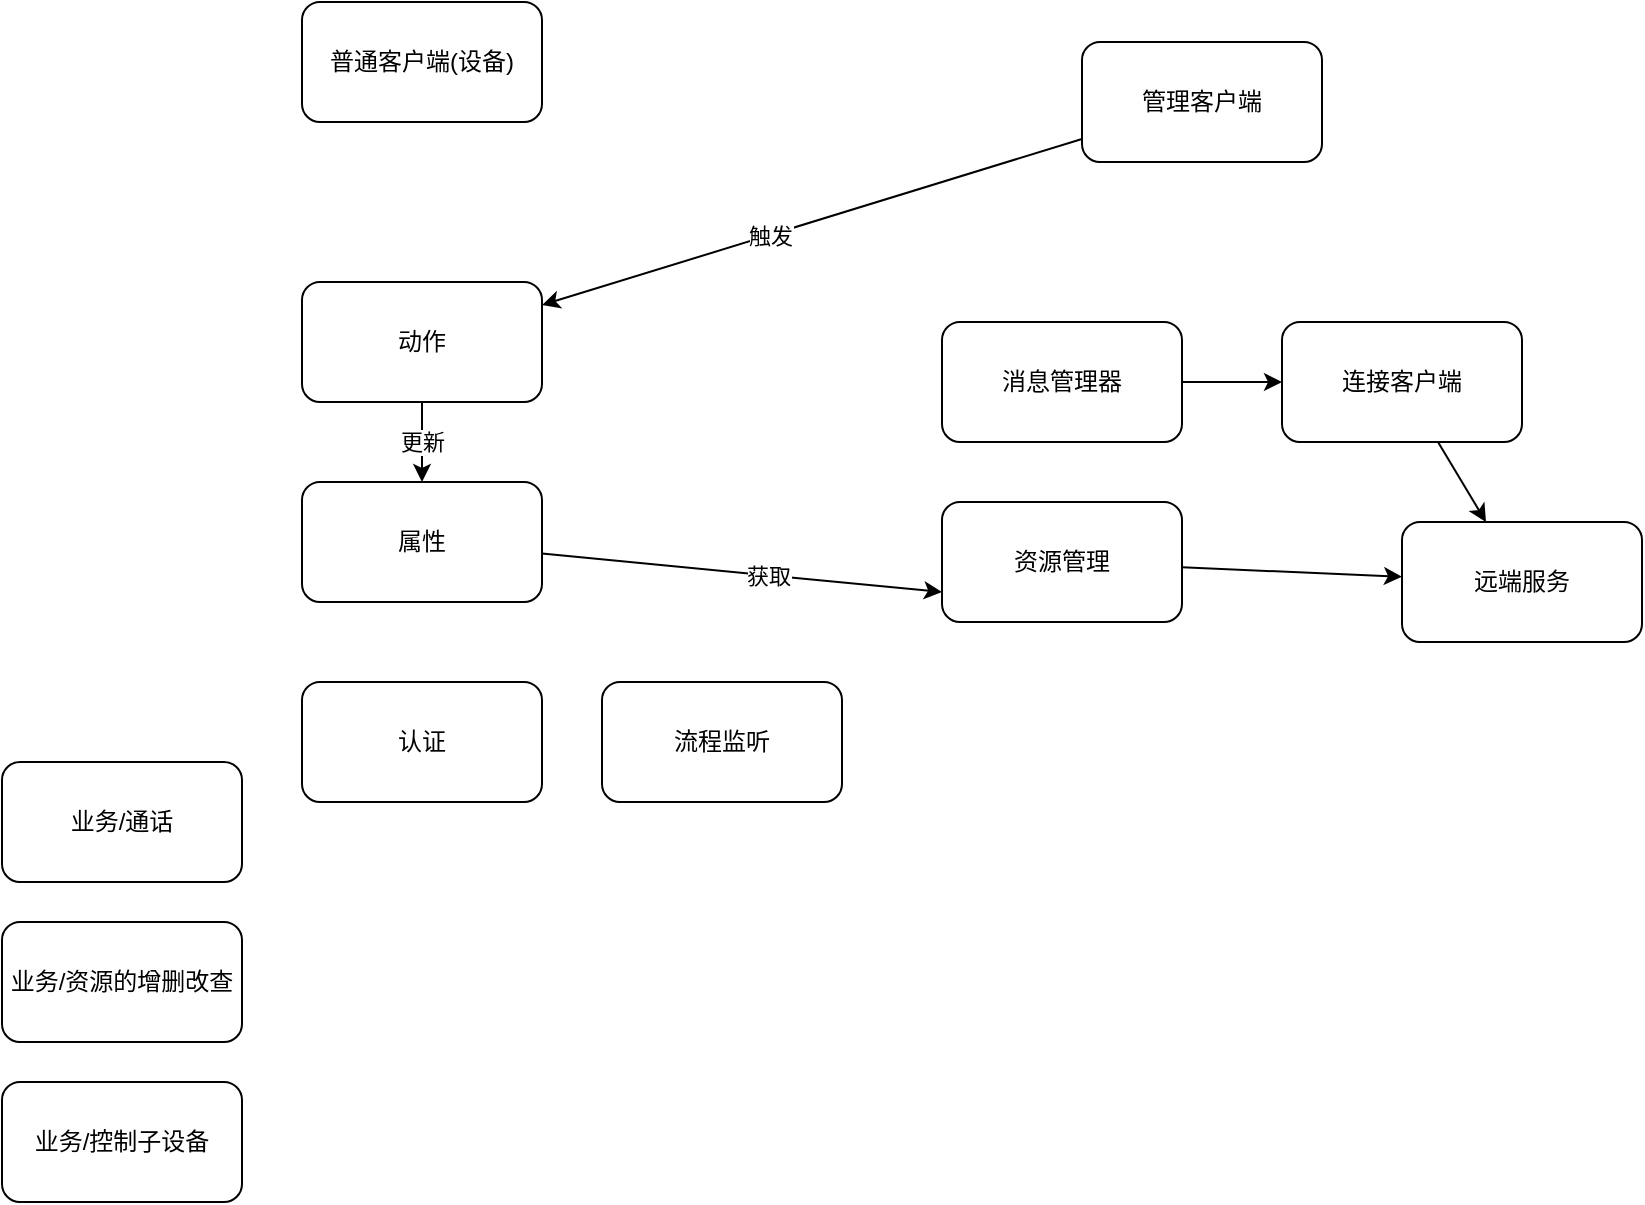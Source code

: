 <mxfile>
    <diagram id="vuP4EOpcP7yvnL2_65gF" name="第 1 页">
        <mxGraphModel dx="1968" dy="851" grid="1" gridSize="10" guides="1" tooltips="1" connect="1" arrows="1" fold="1" page="1" pageScale="1" pageWidth="827" pageHeight="1169" math="0" shadow="0">
            <root>
                <mxCell id="0"/>
                <mxCell id="1" parent="0"/>
                <mxCell id="2" value="普通客户端(设备)" style="rounded=1;whiteSpace=wrap;html=1;" vertex="1" parent="1">
                    <mxGeometry x="120" y="230" width="120" height="60" as="geometry"/>
                </mxCell>
                <mxCell id="16" style="edgeStyle=none;html=1;" edge="1" parent="1" source="3" target="5">
                    <mxGeometry relative="1" as="geometry"/>
                </mxCell>
                <mxCell id="19" value="触发" style="edgeLabel;html=1;align=center;verticalAlign=middle;resizable=0;points=[];" vertex="1" connectable="0" parent="16">
                    <mxGeometry x="0.156" relative="1" as="geometry">
                        <mxPoint as="offset"/>
                    </mxGeometry>
                </mxCell>
                <mxCell id="3" value="管理客户端" style="rounded=1;whiteSpace=wrap;html=1;" vertex="1" parent="1">
                    <mxGeometry x="510" y="250" width="120" height="60" as="geometry"/>
                </mxCell>
                <mxCell id="26" value="更新" style="edgeStyle=none;html=1;" edge="1" parent="1" source="5" target="6">
                    <mxGeometry relative="1" as="geometry"/>
                </mxCell>
                <mxCell id="5" value="动作" style="rounded=1;whiteSpace=wrap;html=1;" vertex="1" parent="1">
                    <mxGeometry x="120" y="370" width="120" height="60" as="geometry"/>
                </mxCell>
                <mxCell id="20" style="edgeStyle=none;html=1;entryX=0;entryY=0.75;entryDx=0;entryDy=0;" edge="1" parent="1" source="6" target="11">
                    <mxGeometry relative="1" as="geometry"/>
                </mxCell>
                <mxCell id="21" value="获取" style="edgeLabel;html=1;align=center;verticalAlign=middle;resizable=0;points=[];" vertex="1" connectable="0" parent="20">
                    <mxGeometry x="0.124" relative="1" as="geometry">
                        <mxPoint as="offset"/>
                    </mxGeometry>
                </mxCell>
                <mxCell id="6" value="属性" style="rounded=1;whiteSpace=wrap;html=1;" vertex="1" parent="1">
                    <mxGeometry x="120" y="470" width="120" height="60" as="geometry"/>
                </mxCell>
                <mxCell id="10" style="edgeStyle=none;html=1;" edge="1" parent="1" source="7" target="8">
                    <mxGeometry relative="1" as="geometry"/>
                </mxCell>
                <mxCell id="7" value="连接客户端" style="rounded=1;whiteSpace=wrap;html=1;" vertex="1" parent="1">
                    <mxGeometry x="610" y="390" width="120" height="60" as="geometry"/>
                </mxCell>
                <mxCell id="8" value="远端服务" style="rounded=1;whiteSpace=wrap;html=1;" vertex="1" parent="1">
                    <mxGeometry x="670" y="490" width="120" height="60" as="geometry"/>
                </mxCell>
                <mxCell id="12" style="edgeStyle=none;html=1;" edge="1" parent="1" source="11" target="8">
                    <mxGeometry relative="1" as="geometry"/>
                </mxCell>
                <mxCell id="11" value="资源管理" style="rounded=1;whiteSpace=wrap;html=1;" vertex="1" parent="1">
                    <mxGeometry x="440" y="480" width="120" height="60" as="geometry"/>
                </mxCell>
                <mxCell id="23" value="" style="edgeStyle=none;html=1;" edge="1" parent="1" source="22" target="7">
                    <mxGeometry relative="1" as="geometry"/>
                </mxCell>
                <mxCell id="22" value="消息管理器" style="rounded=1;whiteSpace=wrap;html=1;" vertex="1" parent="1">
                    <mxGeometry x="440" y="390" width="120" height="60" as="geometry"/>
                </mxCell>
                <mxCell id="27" value="认证" style="rounded=1;whiteSpace=wrap;html=1;" vertex="1" parent="1">
                    <mxGeometry x="120" y="570" width="120" height="60" as="geometry"/>
                </mxCell>
                <mxCell id="28" value="业务/通话" style="rounded=1;whiteSpace=wrap;html=1;" vertex="1" parent="1">
                    <mxGeometry x="-30" y="610" width="120" height="60" as="geometry"/>
                </mxCell>
                <mxCell id="29" value="流程监听" style="rounded=1;whiteSpace=wrap;html=1;" vertex="1" parent="1">
                    <mxGeometry x="270" y="570" width="120" height="60" as="geometry"/>
                </mxCell>
                <mxCell id="30" value="业务/资源的增删改查" style="rounded=1;whiteSpace=wrap;html=1;" vertex="1" parent="1">
                    <mxGeometry x="-30" y="690" width="120" height="60" as="geometry"/>
                </mxCell>
                <mxCell id="31" value="业务/控制子设备" style="rounded=1;whiteSpace=wrap;html=1;" vertex="1" parent="1">
                    <mxGeometry x="-30" y="770" width="120" height="60" as="geometry"/>
                </mxCell>
            </root>
        </mxGraphModel>
    </diagram>
</mxfile>
